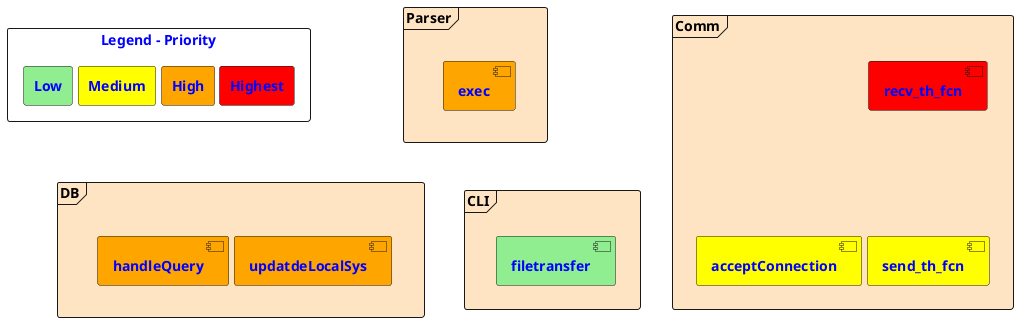 @startuml
''left to right direction
skinparam fixCircleLabelOverlapping true
'' src: https://www.augmentedmind.de/2021/01/17/plantuml-layout-tutorial-styles/
''skinparam nodesep x (where x is an integer > 0) will increase the horizontal margin
''skinparam ranksep x affects the vertical margin
''With skinparam padding x (x also being an integer > 0) you will increase the padding of every kind of element, so use it carefully, with small values.
skinparam nodesep 5
skinparam ranksep 5
skinparam padding 0.1

<style>
 ' scope to sequenceDiagram elements
 ' scope to actor elements
   component {
       FontColor Blue
       FontStyle bold
   }
   rectangle {
       FontColor Blue
       FontStyle bold
   }
</style>

'' colors
''!$highest = darkred
''!$high = %lighten($highest, 40)
''!$medium = %lighten($highest, 80)
''!$low = %lighten($highest, 120)
!$highest = red
!$high = "#orange"
!$medium = "#yellow"
!$low = "#lightgreen"

'' participants definition
frame "DB" as DB #bisque{
    together {
    [updatdeLocalSys] as ULS $high
    [handleQuery] as HQU $high
  }
  }
  frame "Comm" as LCM #bisque{
  together {
    [recv_th_fcn] as RCL #$highest
    '[recv_Loc_th_fcn] as RLC #$highest
  }
  together {
  [send_th_fcn] as SCL $medium
  '[send_Loc_th_fcn] as SLC $medium
  [acceptConnection] as ACC $medium
  }
  }
  frame "CLI" as CLI #bisque{
  [filetransfer] $low
  }
  frame "Parser" as PAR #bisque{
  together {
  [exec] as CLE $high
  '[LocalParser::exec] as LCE $high
  }
  }
  'frame "Normal mode" as NMM #bisque{
  'together {
  '[VidMan] as VIDM $high
  '[AudioMan] as AUDM $high
  '}
  '[FragMan] as FRAGM $medium
  '}
  'frame "Multimedia mode" as MMM #bisque{
  '[GIFGenerator] as GIFG $low
  '}
  
  rectangle "Legend - Priority" as PRIO{
  rectangle "Highest" as P0 #$highest
  rectangle "High" as P1 $high
  rectangle "Medium" as P2 $medium
  rectangle "Low" as P3 $low
  }
'' ------------------------------

'' ------------ INTERACTIONS
'' (with hidden links)
'' UI
 PAR-[hidden]d-DB
 PAR-[hidden]d-CLI
 'UI-[hidden]l-FG
 ''FG-[hidden]d-FD
 'FG-[hidden]d-GRE
 'GRE-[hidden]l-IFO
'' Normal mode
' VIDM-[hidden]l-AUDM
' AUDM-[hidden]d-FRAGM
'' Comm
 RCL-[hidden]d-SCL
 'LCT-[hidden]l-AP
 'LCT-[hidden]d-FT
 'FT-[hidden]l-TS
'' Normal and Multimedia Mode
' UI-[hidden]u-LCM
' UI--[hidden]-NMM
' UI--[hidden]-MMM
' NMM-[hidden]-MMM
'' Legend
' MMM--[hidden]-PRIO
 P0-[hidden]l-P1
 P1-[hidden]l-P2
 P2-[hidden]l-P3

@enduml
